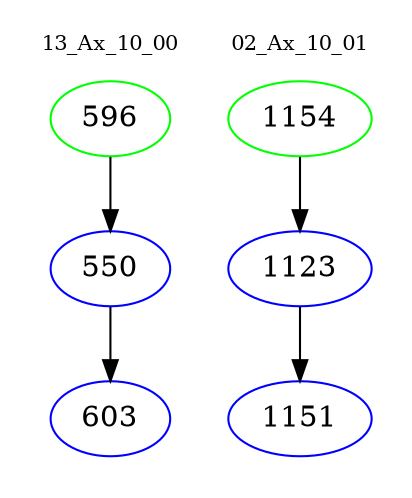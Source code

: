 digraph{
subgraph cluster_0 {
color = white
label = "13_Ax_10_00";
fontsize=10;
T0_596 [label="596", color="green"]
T0_596 -> T0_550 [color="black"]
T0_550 [label="550", color="blue"]
T0_550 -> T0_603 [color="black"]
T0_603 [label="603", color="blue"]
}
subgraph cluster_1 {
color = white
label = "02_Ax_10_01";
fontsize=10;
T1_1154 [label="1154", color="green"]
T1_1154 -> T1_1123 [color="black"]
T1_1123 [label="1123", color="blue"]
T1_1123 -> T1_1151 [color="black"]
T1_1151 [label="1151", color="blue"]
}
}
